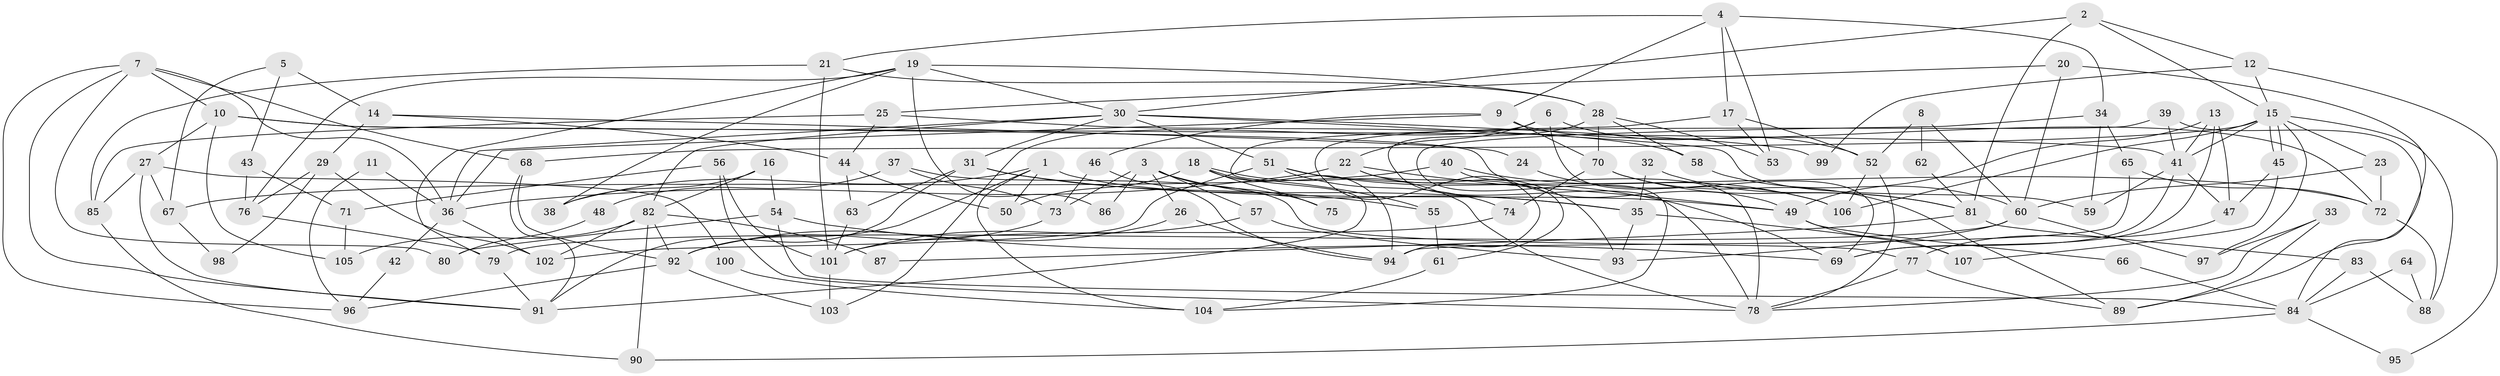 // Generated by graph-tools (version 1.1) at 2025/49/03/09/25 04:49:39]
// undirected, 107 vertices, 214 edges
graph export_dot {
graph [start="1"]
  node [color=gray90,style=filled];
  1;
  2;
  3;
  4;
  5;
  6;
  7;
  8;
  9;
  10;
  11;
  12;
  13;
  14;
  15;
  16;
  17;
  18;
  19;
  20;
  21;
  22;
  23;
  24;
  25;
  26;
  27;
  28;
  29;
  30;
  31;
  32;
  33;
  34;
  35;
  36;
  37;
  38;
  39;
  40;
  41;
  42;
  43;
  44;
  45;
  46;
  47;
  48;
  49;
  50;
  51;
  52;
  53;
  54;
  55;
  56;
  57;
  58;
  59;
  60;
  61;
  62;
  63;
  64;
  65;
  66;
  67;
  68;
  69;
  70;
  71;
  72;
  73;
  74;
  75;
  76;
  77;
  78;
  79;
  80;
  81;
  82;
  83;
  84;
  85;
  86;
  87;
  88;
  89;
  90;
  91;
  92;
  93;
  94;
  95;
  96;
  97;
  98;
  99;
  100;
  101;
  102;
  103;
  104;
  105;
  106;
  107;
  1 -- 50;
  1 -- 92;
  1 -- 38;
  1 -- 49;
  1 -- 104;
  2 -- 30;
  2 -- 15;
  2 -- 12;
  2 -- 81;
  3 -- 35;
  3 -- 57;
  3 -- 26;
  3 -- 73;
  3 -- 75;
  3 -- 86;
  4 -- 17;
  4 -- 34;
  4 -- 9;
  4 -- 21;
  4 -- 53;
  5 -- 43;
  5 -- 67;
  5 -- 14;
  6 -- 22;
  6 -- 69;
  6 -- 52;
  6 -- 103;
  7 -- 36;
  7 -- 91;
  7 -- 10;
  7 -- 68;
  7 -- 80;
  7 -- 96;
  8 -- 52;
  8 -- 60;
  8 -- 62;
  9 -- 36;
  9 -- 46;
  9 -- 70;
  9 -- 72;
  10 -- 49;
  10 -- 27;
  10 -- 41;
  10 -- 105;
  11 -- 96;
  11 -- 36;
  12 -- 15;
  12 -- 95;
  12 -- 99;
  13 -- 69;
  13 -- 47;
  13 -- 41;
  13 -- 49;
  14 -- 44;
  14 -- 24;
  14 -- 29;
  15 -- 45;
  15 -- 45;
  15 -- 41;
  15 -- 23;
  15 -- 68;
  15 -- 88;
  15 -- 97;
  15 -- 106;
  16 -- 82;
  16 -- 38;
  16 -- 54;
  17 -- 52;
  17 -- 94;
  17 -- 53;
  18 -- 91;
  18 -- 94;
  18 -- 50;
  18 -- 75;
  18 -- 78;
  19 -- 79;
  19 -- 30;
  19 -- 28;
  19 -- 38;
  19 -- 76;
  19 -- 86;
  20 -- 60;
  20 -- 25;
  20 -- 89;
  21 -- 28;
  21 -- 85;
  21 -- 101;
  22 -- 36;
  22 -- 49;
  22 -- 61;
  22 -- 93;
  23 -- 60;
  23 -- 72;
  24 -- 106;
  25 -- 85;
  25 -- 58;
  25 -- 44;
  26 -- 92;
  26 -- 94;
  27 -- 91;
  27 -- 67;
  27 -- 85;
  27 -- 100;
  28 -- 53;
  28 -- 58;
  28 -- 70;
  28 -- 78;
  29 -- 102;
  29 -- 76;
  29 -- 98;
  30 -- 51;
  30 -- 82;
  30 -- 31;
  30 -- 36;
  30 -- 59;
  30 -- 99;
  31 -- 91;
  31 -- 35;
  31 -- 55;
  31 -- 63;
  32 -- 35;
  32 -- 81;
  33 -- 78;
  33 -- 89;
  33 -- 97;
  34 -- 59;
  34 -- 104;
  34 -- 65;
  35 -- 107;
  35 -- 93;
  36 -- 102;
  36 -- 42;
  37 -- 73;
  37 -- 77;
  37 -- 48;
  39 -- 41;
  39 -- 84;
  39 -- 55;
  40 -- 78;
  40 -- 106;
  40 -- 67;
  41 -- 47;
  41 -- 59;
  41 -- 69;
  42 -- 96;
  43 -- 76;
  43 -- 71;
  44 -- 63;
  44 -- 50;
  45 -- 47;
  45 -- 107;
  46 -- 94;
  46 -- 73;
  47 -- 77;
  48 -- 80;
  49 -- 66;
  49 -- 107;
  51 -- 74;
  51 -- 72;
  51 -- 69;
  51 -- 102;
  52 -- 78;
  52 -- 106;
  54 -- 69;
  54 -- 80;
  54 -- 84;
  55 -- 61;
  56 -- 101;
  56 -- 78;
  56 -- 71;
  57 -- 93;
  57 -- 101;
  58 -- 60;
  60 -- 93;
  60 -- 97;
  60 -- 79;
  61 -- 104;
  62 -- 81;
  63 -- 101;
  64 -- 84;
  64 -- 88;
  65 -- 72;
  65 -- 94;
  66 -- 84;
  67 -- 98;
  68 -- 91;
  68 -- 92;
  70 -- 74;
  70 -- 81;
  70 -- 89;
  71 -- 105;
  72 -- 88;
  73 -- 92;
  74 -- 101;
  76 -- 79;
  77 -- 89;
  77 -- 78;
  79 -- 91;
  81 -- 83;
  81 -- 87;
  82 -- 90;
  82 -- 92;
  82 -- 87;
  82 -- 102;
  82 -- 105;
  83 -- 88;
  83 -- 84;
  84 -- 90;
  84 -- 95;
  85 -- 90;
  92 -- 96;
  92 -- 103;
  100 -- 104;
  101 -- 103;
}
